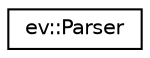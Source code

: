 digraph "Graphical Class Hierarchy"
{
 // LATEX_PDF_SIZE
  edge [fontname="Helvetica",fontsize="10",labelfontname="Helvetica",labelfontsize="10"];
  node [fontname="Helvetica",fontsize="10",shape=record];
  rankdir="LR";
  Node0 [label="ev::Parser",height=0.2,width=0.4,color="black", fillcolor="white", style="filled",URL="$classev_1_1Parser.html",tooltip="easyVim 解析器类"];
}
